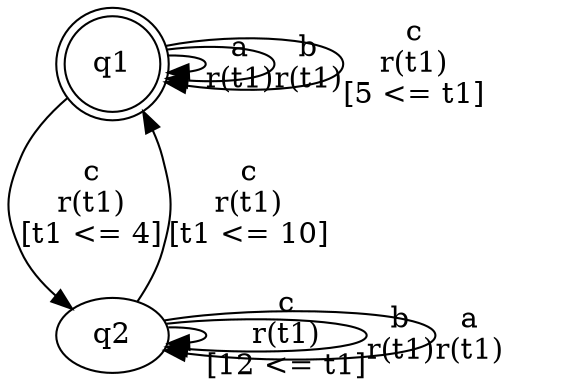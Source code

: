 digraph "tests_1/test84/solution501/solution" {
	q1[label=q1 shape=doublecircle]
	q2[label=q2]
	q1 -> q1[label="a\nr(t1)\n"]
	q1 -> q2[label="c\nr(t1)\n[t1 <= 4]"]
	q2 -> q2[label="c\nr(t1)\n[12 <= t1]"]
	q2 -> q2[label="b\nr(t1)\n"]
	q2 -> q2[label="a\nr(t1)\n"]
	q2 -> q1[label="c\nr(t1)\n[t1 <= 10]"]
	q1 -> q1[label="b\nr(t1)\n"]
	q1 -> q1[label="c\nr(t1)\n[5 <= t1]"]
}

